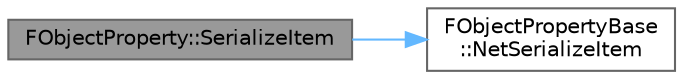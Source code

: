 digraph "FObjectProperty::SerializeItem"
{
 // INTERACTIVE_SVG=YES
 // LATEX_PDF_SIZE
  bgcolor="transparent";
  edge [fontname=Helvetica,fontsize=10,labelfontname=Helvetica,labelfontsize=10];
  node [fontname=Helvetica,fontsize=10,shape=box,height=0.2,width=0.4];
  rankdir="LR";
  Node1 [id="Node000001",label="FObjectProperty::SerializeItem",height=0.2,width=0.4,color="gray40", fillcolor="grey60", style="filled", fontcolor="black",tooltip=" "];
  Node1 -> Node2 [id="edge1_Node000001_Node000002",color="steelblue1",style="solid",tooltip=" "];
  Node2 [id="Node000002",label="FObjectPropertyBase\l::NetSerializeItem",height=0.2,width=0.4,color="grey40", fillcolor="white", style="filled",URL="$d6/d97/classFObjectPropertyBase.html#abefb731f631d6b89c1fcc80356d679bd",tooltip=" "];
}
